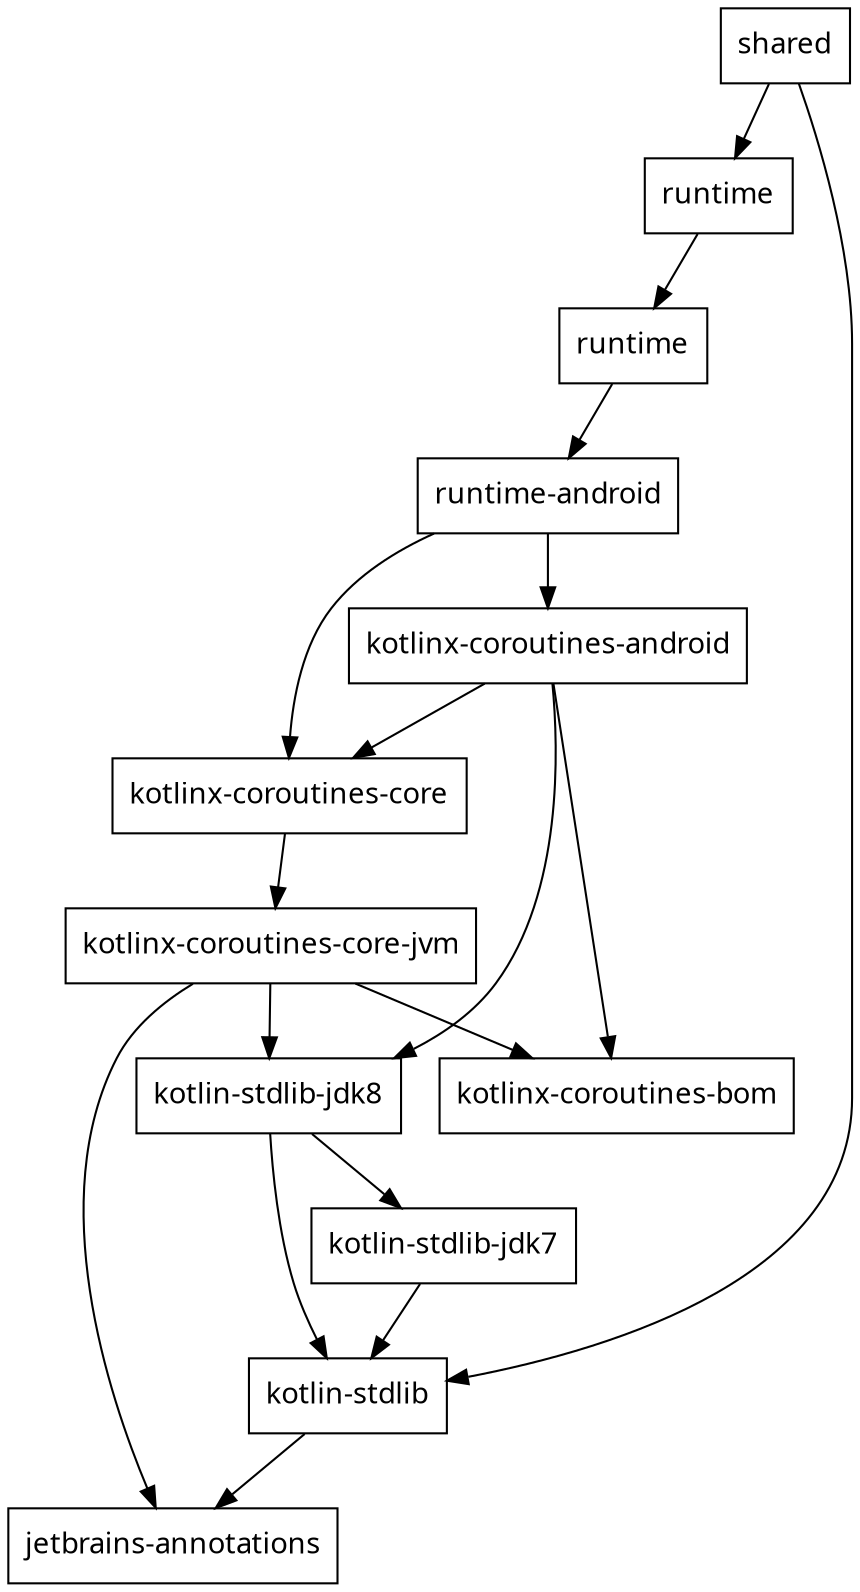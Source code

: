 digraph "G" {
node ["fontname"="Times New Roman"]
"Simpleloginshared" ["shape"="rectangle","label"="shared"]
"orgjetbrainskotlinkotlinstdlib" ["shape"="rectangle","label"="kotlin-stdlib"]
"orgjetbrainsannotations" ["shape"="rectangle","label"="jetbrains-annotations"]
"orgjetbrainscomposeruntimeruntime" ["shape"="rectangle","label"="runtime"]
"androidxcomposeruntimeruntime" ["shape"="rectangle","label"="runtime"]
"androidxcomposeruntimeruntimeandroid" ["shape"="rectangle","label"="runtime-android"]
"orgjetbrainskotlinxkotlinxcoroutinescore" ["shape"="rectangle","label"="kotlinx-coroutines-core"]
"orgjetbrainskotlinxkotlinxcoroutinescorejvm" ["shape"="rectangle","label"="kotlinx-coroutines-core-jvm"]
"orgjetbrainskotlinxkotlinxcoroutinesbom" ["shape"="rectangle","label"="kotlinx-coroutines-bom"]
"orgjetbrainskotlinkotlinstdlibjdk8" ["shape"="rectangle","label"="kotlin-stdlib-jdk8"]
"orgjetbrainskotlinkotlinstdlibjdk7" ["shape"="rectangle","label"="kotlin-stdlib-jdk7"]
"orgjetbrainskotlinxkotlinxcoroutinesandroid" ["shape"="rectangle","label"="kotlinx-coroutines-android"]
{
graph ["rank"="same"]
"Simpleloginshared"
}
"Simpleloginshared" -> "orgjetbrainskotlinkotlinstdlib"
"Simpleloginshared" -> "orgjetbrainscomposeruntimeruntime"
"orgjetbrainskotlinkotlinstdlib" -> "orgjetbrainsannotations"
"orgjetbrainscomposeruntimeruntime" -> "androidxcomposeruntimeruntime"
"androidxcomposeruntimeruntime" -> "androidxcomposeruntimeruntimeandroid"
"androidxcomposeruntimeruntimeandroid" -> "orgjetbrainskotlinxkotlinxcoroutinescore"
"androidxcomposeruntimeruntimeandroid" -> "orgjetbrainskotlinxkotlinxcoroutinesandroid"
"orgjetbrainskotlinxkotlinxcoroutinescore" -> "orgjetbrainskotlinxkotlinxcoroutinescorejvm"
"orgjetbrainskotlinxkotlinxcoroutinescorejvm" -> "orgjetbrainskotlinxkotlinxcoroutinesbom"
"orgjetbrainskotlinxkotlinxcoroutinescorejvm" -> "orgjetbrainskotlinkotlinstdlibjdk8"
"orgjetbrainskotlinxkotlinxcoroutinescorejvm" -> "orgjetbrainsannotations"
"orgjetbrainskotlinkotlinstdlibjdk8" -> "orgjetbrainskotlinkotlinstdlibjdk7"
"orgjetbrainskotlinkotlinstdlibjdk8" -> "orgjetbrainskotlinkotlinstdlib"
"orgjetbrainskotlinkotlinstdlibjdk7" -> "orgjetbrainskotlinkotlinstdlib"
"orgjetbrainskotlinxkotlinxcoroutinesandroid" -> "orgjetbrainskotlinxkotlinxcoroutinescore"
"orgjetbrainskotlinxkotlinxcoroutinesandroid" -> "orgjetbrainskotlinxkotlinxcoroutinesbom"
"orgjetbrainskotlinxkotlinxcoroutinesandroid" -> "orgjetbrainskotlinkotlinstdlibjdk8"
}
